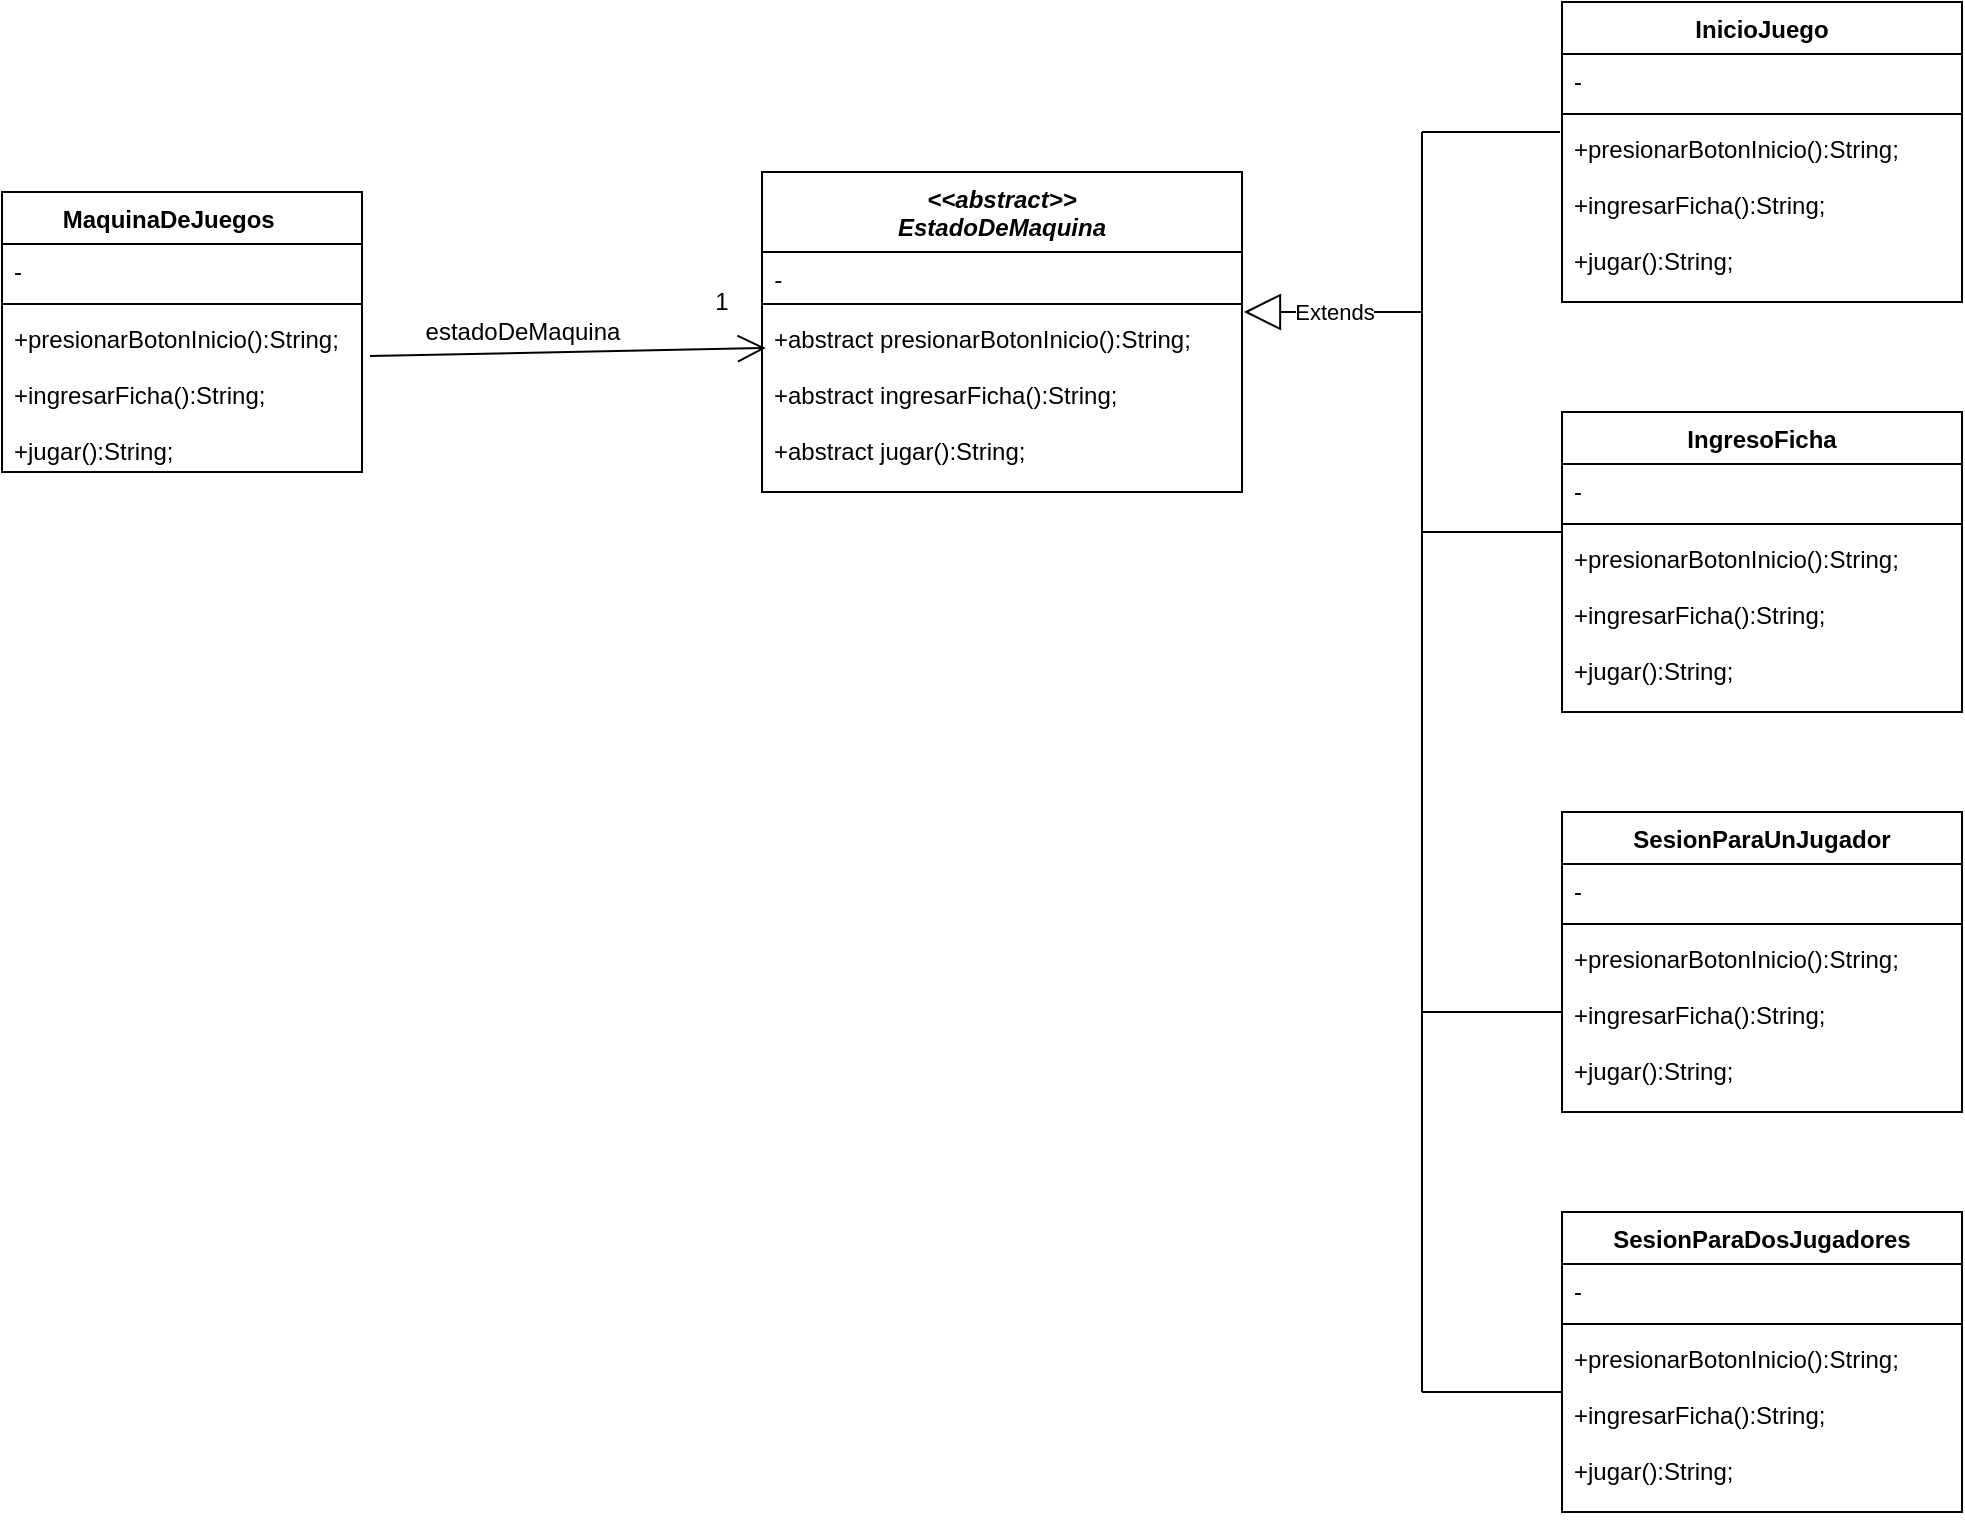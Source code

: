 <mxfile version="20.5.3" type="github"><diagram id="ea38uHds2SZ5DiONnAhn" name="Página-1"><mxGraphModel dx="2152" dy="523" grid="1" gridSize="10" guides="1" tooltips="1" connect="1" arrows="1" fold="1" page="1" pageScale="1" pageWidth="827" pageHeight="1169" math="0" shadow="0"><root><mxCell id="0"/><mxCell id="1" parent="0"/><mxCell id="Q6A1w6DNaqVmkCHcPi17-1" value="MaquinaDeJuegos    " style="swimlane;fontStyle=1;align=center;verticalAlign=top;childLayout=stackLayout;horizontal=1;startSize=26;horizontalStack=0;resizeParent=1;resizeParentMax=0;resizeLast=0;collapsible=1;marginBottom=0;" vertex="1" parent="1"><mxGeometry x="-40" y="110" width="180" height="140" as="geometry"/></mxCell><mxCell id="Q6A1w6DNaqVmkCHcPi17-2" value="-" style="text;strokeColor=none;fillColor=none;align=left;verticalAlign=top;spacingLeft=4;spacingRight=4;overflow=hidden;rotatable=0;points=[[0,0.5],[1,0.5]];portConstraint=eastwest;" vertex="1" parent="Q6A1w6DNaqVmkCHcPi17-1"><mxGeometry y="26" width="180" height="26" as="geometry"/></mxCell><mxCell id="Q6A1w6DNaqVmkCHcPi17-3" value="" style="line;strokeWidth=1;fillColor=none;align=left;verticalAlign=middle;spacingTop=-1;spacingLeft=3;spacingRight=3;rotatable=0;labelPosition=right;points=[];portConstraint=eastwest;strokeColor=inherit;" vertex="1" parent="Q6A1w6DNaqVmkCHcPi17-1"><mxGeometry y="52" width="180" height="8" as="geometry"/></mxCell><mxCell id="Q6A1w6DNaqVmkCHcPi17-4" value="+presionarBotonInicio():String;&#xA;&#xA;+ingresarFicha():String;&#xA;&#xA;+jugar():String;&#xA;&#xA;&#xA;&#xA;&#xA;&#xA;" style="text;strokeColor=none;fillColor=none;align=left;verticalAlign=top;spacingLeft=4;spacingRight=4;overflow=hidden;rotatable=0;points=[[0,0.5],[1,0.5]];portConstraint=eastwest;" vertex="1" parent="Q6A1w6DNaqVmkCHcPi17-1"><mxGeometry y="60" width="180" height="80" as="geometry"/></mxCell><mxCell id="Q6A1w6DNaqVmkCHcPi17-5" value="&lt;&lt;abstract&gt;&gt;&#xA;EstadoDeMaquina" style="swimlane;fontStyle=3;align=center;verticalAlign=top;childLayout=stackLayout;horizontal=1;startSize=40;horizontalStack=0;resizeParent=1;resizeParentMax=0;resizeLast=0;collapsible=1;marginBottom=0;" vertex="1" parent="1"><mxGeometry x="340" y="100" width="240" height="160" as="geometry"/></mxCell><mxCell id="Q6A1w6DNaqVmkCHcPi17-6" value="-" style="text;strokeColor=none;fillColor=none;align=left;verticalAlign=top;spacingLeft=4;spacingRight=4;overflow=hidden;rotatable=0;points=[[0,0.5],[1,0.5]];portConstraint=eastwest;fontStyle=2" vertex="1" parent="Q6A1w6DNaqVmkCHcPi17-5"><mxGeometry y="40" width="240" height="22" as="geometry"/></mxCell><mxCell id="Q6A1w6DNaqVmkCHcPi17-7" value="" style="line;strokeWidth=1;fillColor=none;align=left;verticalAlign=middle;spacingTop=-1;spacingLeft=3;spacingRight=3;rotatable=0;labelPosition=right;points=[];portConstraint=eastwest;strokeColor=inherit;" vertex="1" parent="Q6A1w6DNaqVmkCHcPi17-5"><mxGeometry y="62" width="240" height="8" as="geometry"/></mxCell><mxCell id="Q6A1w6DNaqVmkCHcPi17-8" value="+abstract presionarBotonInicio():String;&#xA;&#xA;+abstract ingresarFicha():String;&#xA;&#xA;+abstract jugar():String;&#xA;&#xA;&#xA;&#xA;&#xA;&#xA;&#xA;&#xA;" style="text;strokeColor=none;fillColor=none;align=left;verticalAlign=top;spacingLeft=4;spacingRight=4;overflow=hidden;rotatable=0;points=[[0,0.5],[1,0.5]];portConstraint=eastwest;" vertex="1" parent="Q6A1w6DNaqVmkCHcPi17-5"><mxGeometry y="70" width="240" height="90" as="geometry"/></mxCell><mxCell id="Q6A1w6DNaqVmkCHcPi17-9" value="InicioJuego" style="swimlane;fontStyle=1;align=center;verticalAlign=top;childLayout=stackLayout;horizontal=1;startSize=26;horizontalStack=0;resizeParent=1;resizeParentMax=0;resizeLast=0;collapsible=1;marginBottom=0;" vertex="1" parent="1"><mxGeometry x="740" y="15" width="200" height="150" as="geometry"/></mxCell><mxCell id="Q6A1w6DNaqVmkCHcPi17-10" value="-" style="text;strokeColor=none;fillColor=none;align=left;verticalAlign=top;spacingLeft=4;spacingRight=4;overflow=hidden;rotatable=0;points=[[0,0.5],[1,0.5]];portConstraint=eastwest;" vertex="1" parent="Q6A1w6DNaqVmkCHcPi17-9"><mxGeometry y="26" width="200" height="26" as="geometry"/></mxCell><mxCell id="Q6A1w6DNaqVmkCHcPi17-11" value="" style="line;strokeWidth=1;fillColor=none;align=left;verticalAlign=middle;spacingTop=-1;spacingLeft=3;spacingRight=3;rotatable=0;labelPosition=right;points=[];portConstraint=eastwest;strokeColor=inherit;" vertex="1" parent="Q6A1w6DNaqVmkCHcPi17-9"><mxGeometry y="52" width="200" height="8" as="geometry"/></mxCell><mxCell id="Q6A1w6DNaqVmkCHcPi17-12" value="+presionarBotonInicio():String;&#xA;&#xA;+ingresarFicha():String;&#xA;&#xA;+jugar():String;&#xA;&#xA;&#xA;&#xA;&#xA;&#xA;&#xA;&#xA;" style="text;strokeColor=none;fillColor=none;align=left;verticalAlign=top;spacingLeft=4;spacingRight=4;overflow=hidden;rotatable=0;points=[[0,0.5],[1,0.5]];portConstraint=eastwest;" vertex="1" parent="Q6A1w6DNaqVmkCHcPi17-9"><mxGeometry y="60" width="200" height="90" as="geometry"/></mxCell><mxCell id="Q6A1w6DNaqVmkCHcPi17-13" value="IngresoFicha" style="swimlane;fontStyle=1;align=center;verticalAlign=top;childLayout=stackLayout;horizontal=1;startSize=26;horizontalStack=0;resizeParent=1;resizeParentMax=0;resizeLast=0;collapsible=1;marginBottom=0;" vertex="1" parent="1"><mxGeometry x="740" y="220" width="200" height="150" as="geometry"/></mxCell><mxCell id="Q6A1w6DNaqVmkCHcPi17-14" value="-" style="text;strokeColor=none;fillColor=none;align=left;verticalAlign=top;spacingLeft=4;spacingRight=4;overflow=hidden;rotatable=0;points=[[0,0.5],[1,0.5]];portConstraint=eastwest;" vertex="1" parent="Q6A1w6DNaqVmkCHcPi17-13"><mxGeometry y="26" width="200" height="26" as="geometry"/></mxCell><mxCell id="Q6A1w6DNaqVmkCHcPi17-15" value="" style="line;strokeWidth=1;fillColor=none;align=left;verticalAlign=middle;spacingTop=-1;spacingLeft=3;spacingRight=3;rotatable=0;labelPosition=right;points=[];portConstraint=eastwest;strokeColor=inherit;" vertex="1" parent="Q6A1w6DNaqVmkCHcPi17-13"><mxGeometry y="52" width="200" height="8" as="geometry"/></mxCell><mxCell id="Q6A1w6DNaqVmkCHcPi17-16" value="+presionarBotonInicio():String;&#xA;&#xA;+ingresarFicha():String;&#xA;&#xA;+jugar():String;&#xA;&#xA;&#xA;&#xA;&#xA;&#xA;&#xA;&#xA;" style="text;strokeColor=none;fillColor=none;align=left;verticalAlign=top;spacingLeft=4;spacingRight=4;overflow=hidden;rotatable=0;points=[[0,0.5],[1,0.5]];portConstraint=eastwest;" vertex="1" parent="Q6A1w6DNaqVmkCHcPi17-13"><mxGeometry y="60" width="200" height="90" as="geometry"/></mxCell><mxCell id="Q6A1w6DNaqVmkCHcPi17-17" value="SesionParaUnJugador" style="swimlane;fontStyle=1;align=center;verticalAlign=top;childLayout=stackLayout;horizontal=1;startSize=26;horizontalStack=0;resizeParent=1;resizeParentMax=0;resizeLast=0;collapsible=1;marginBottom=0;" vertex="1" parent="1"><mxGeometry x="740" y="420" width="200" height="150" as="geometry"/></mxCell><mxCell id="Q6A1w6DNaqVmkCHcPi17-18" value="-" style="text;strokeColor=none;fillColor=none;align=left;verticalAlign=top;spacingLeft=4;spacingRight=4;overflow=hidden;rotatable=0;points=[[0,0.5],[1,0.5]];portConstraint=eastwest;" vertex="1" parent="Q6A1w6DNaqVmkCHcPi17-17"><mxGeometry y="26" width="200" height="26" as="geometry"/></mxCell><mxCell id="Q6A1w6DNaqVmkCHcPi17-19" value="" style="line;strokeWidth=1;fillColor=none;align=left;verticalAlign=middle;spacingTop=-1;spacingLeft=3;spacingRight=3;rotatable=0;labelPosition=right;points=[];portConstraint=eastwest;strokeColor=inherit;" vertex="1" parent="Q6A1w6DNaqVmkCHcPi17-17"><mxGeometry y="52" width="200" height="8" as="geometry"/></mxCell><mxCell id="Q6A1w6DNaqVmkCHcPi17-20" value="+presionarBotonInicio():String;&#xA;&#xA;+ingresarFicha():String;&#xA;&#xA;+jugar():String;&#xA;&#xA;&#xA;&#xA;&#xA;&#xA;&#xA;&#xA;" style="text;strokeColor=none;fillColor=none;align=left;verticalAlign=top;spacingLeft=4;spacingRight=4;overflow=hidden;rotatable=0;points=[[0,0.5],[1,0.5]];portConstraint=eastwest;" vertex="1" parent="Q6A1w6DNaqVmkCHcPi17-17"><mxGeometry y="60" width="200" height="90" as="geometry"/></mxCell><mxCell id="Q6A1w6DNaqVmkCHcPi17-21" value="SesionParaDosJugadores" style="swimlane;fontStyle=1;align=center;verticalAlign=top;childLayout=stackLayout;horizontal=1;startSize=26;horizontalStack=0;resizeParent=1;resizeParentMax=0;resizeLast=0;collapsible=1;marginBottom=0;" vertex="1" parent="1"><mxGeometry x="740" y="620" width="200" height="150" as="geometry"/></mxCell><mxCell id="Q6A1w6DNaqVmkCHcPi17-22" value="-" style="text;strokeColor=none;fillColor=none;align=left;verticalAlign=top;spacingLeft=4;spacingRight=4;overflow=hidden;rotatable=0;points=[[0,0.5],[1,0.5]];portConstraint=eastwest;" vertex="1" parent="Q6A1w6DNaqVmkCHcPi17-21"><mxGeometry y="26" width="200" height="26" as="geometry"/></mxCell><mxCell id="Q6A1w6DNaqVmkCHcPi17-23" value="" style="line;strokeWidth=1;fillColor=none;align=left;verticalAlign=middle;spacingTop=-1;spacingLeft=3;spacingRight=3;rotatable=0;labelPosition=right;points=[];portConstraint=eastwest;strokeColor=inherit;" vertex="1" parent="Q6A1w6DNaqVmkCHcPi17-21"><mxGeometry y="52" width="200" height="8" as="geometry"/></mxCell><mxCell id="Q6A1w6DNaqVmkCHcPi17-24" value="+presionarBotonInicio():String;&#xA;&#xA;+ingresarFicha():String;&#xA;&#xA;+jugar():String;&#xA;&#xA;&#xA;&#xA;&#xA;&#xA;&#xA;&#xA;" style="text;strokeColor=none;fillColor=none;align=left;verticalAlign=top;spacingLeft=4;spacingRight=4;overflow=hidden;rotatable=0;points=[[0,0.5],[1,0.5]];portConstraint=eastwest;" vertex="1" parent="Q6A1w6DNaqVmkCHcPi17-21"><mxGeometry y="60" width="200" height="90" as="geometry"/></mxCell><mxCell id="Q6A1w6DNaqVmkCHcPi17-25" value="" style="endArrow=open;endFill=1;endSize=12;html=1;rounded=0;exitX=1.022;exitY=0.275;exitDx=0;exitDy=0;exitPerimeter=0;entryX=0.008;entryY=0.2;entryDx=0;entryDy=0;entryPerimeter=0;" edge="1" parent="1" source="Q6A1w6DNaqVmkCHcPi17-4" target="Q6A1w6DNaqVmkCHcPi17-8"><mxGeometry width="160" relative="1" as="geometry"><mxPoint x="210" y="189.5" as="sourcePoint"/><mxPoint x="340" y="190" as="targetPoint"/></mxGeometry></mxCell><mxCell id="Q6A1w6DNaqVmkCHcPi17-26" value="1" style="text;html=1;strokeColor=none;fillColor=none;align=center;verticalAlign=middle;whiteSpace=wrap;rounded=0;" vertex="1" parent="1"><mxGeometry x="310" y="150" width="20" height="30" as="geometry"/></mxCell><mxCell id="Q6A1w6DNaqVmkCHcPi17-27" value="estadoDeMaquina" style="text;html=1;align=center;verticalAlign=middle;resizable=0;points=[];autosize=1;strokeColor=none;fillColor=none;" vertex="1" parent="1"><mxGeometry x="160" y="165" width="120" height="30" as="geometry"/></mxCell><mxCell id="Q6A1w6DNaqVmkCHcPi17-28" value="Extends" style="endArrow=block;endSize=16;endFill=0;html=1;rounded=0;entryX=1.004;entryY=0;entryDx=0;entryDy=0;entryPerimeter=0;" edge="1" parent="1" target="Q6A1w6DNaqVmkCHcPi17-8"><mxGeometry width="160" relative="1" as="geometry"><mxPoint x="670" y="170" as="sourcePoint"/><mxPoint x="590" y="170" as="targetPoint"/></mxGeometry></mxCell><mxCell id="Q6A1w6DNaqVmkCHcPi17-30" value="" style="endArrow=none;html=1;rounded=0;" edge="1" parent="1"><mxGeometry width="50" height="50" relative="1" as="geometry"><mxPoint x="670" y="710" as="sourcePoint"/><mxPoint x="670" y="80" as="targetPoint"/></mxGeometry></mxCell><mxCell id="Q6A1w6DNaqVmkCHcPi17-32" value="" style="endArrow=none;html=1;rounded=0;entryX=-0.005;entryY=0.056;entryDx=0;entryDy=0;entryPerimeter=0;" edge="1" parent="1" target="Q6A1w6DNaqVmkCHcPi17-12"><mxGeometry width="50" height="50" relative="1" as="geometry"><mxPoint x="670" y="80" as="sourcePoint"/><mxPoint x="850" y="140" as="targetPoint"/></mxGeometry></mxCell><mxCell id="Q6A1w6DNaqVmkCHcPi17-33" value="" style="endArrow=none;html=1;rounded=0;" edge="1" parent="1"><mxGeometry width="50" height="50" relative="1" as="geometry"><mxPoint x="670" y="280" as="sourcePoint"/><mxPoint x="740" y="280" as="targetPoint"/></mxGeometry></mxCell><mxCell id="Q6A1w6DNaqVmkCHcPi17-34" value="" style="endArrow=none;html=1;rounded=0;" edge="1" parent="1"><mxGeometry width="50" height="50" relative="1" as="geometry"><mxPoint x="670" y="520" as="sourcePoint"/><mxPoint x="740" y="520" as="targetPoint"/></mxGeometry></mxCell><mxCell id="Q6A1w6DNaqVmkCHcPi17-35" value="" style="endArrow=none;html=1;rounded=0;" edge="1" parent="1"><mxGeometry width="50" height="50" relative="1" as="geometry"><mxPoint x="670" y="710" as="sourcePoint"/><mxPoint x="740" y="710" as="targetPoint"/></mxGeometry></mxCell></root></mxGraphModel></diagram></mxfile>
